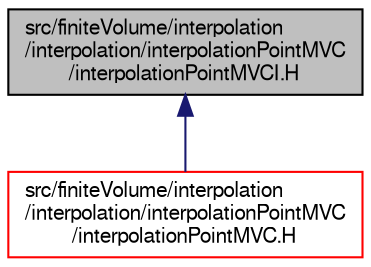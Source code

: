 digraph "src/finiteVolume/interpolation/interpolation/interpolationPointMVC/interpolationPointMVCI.H"
{
  bgcolor="transparent";
  edge [fontname="FreeSans",fontsize="10",labelfontname="FreeSans",labelfontsize="10"];
  node [fontname="FreeSans",fontsize="10",shape=record];
  Node1 [label="src/finiteVolume/interpolation\l/interpolation/interpolationPointMVC\l/interpolationPointMVCI.H",height=0.2,width=0.4,color="black", fillcolor="grey75", style="filled", fontcolor="black"];
  Node1 -> Node2 [dir="back",color="midnightblue",fontsize="10",style="solid",fontname="FreeSans"];
  Node2 [label="src/finiteVolume/interpolation\l/interpolation/interpolationPointMVC\l/interpolationPointMVC.H",height=0.2,width=0.4,color="red",URL="$a03845.html"];
}
